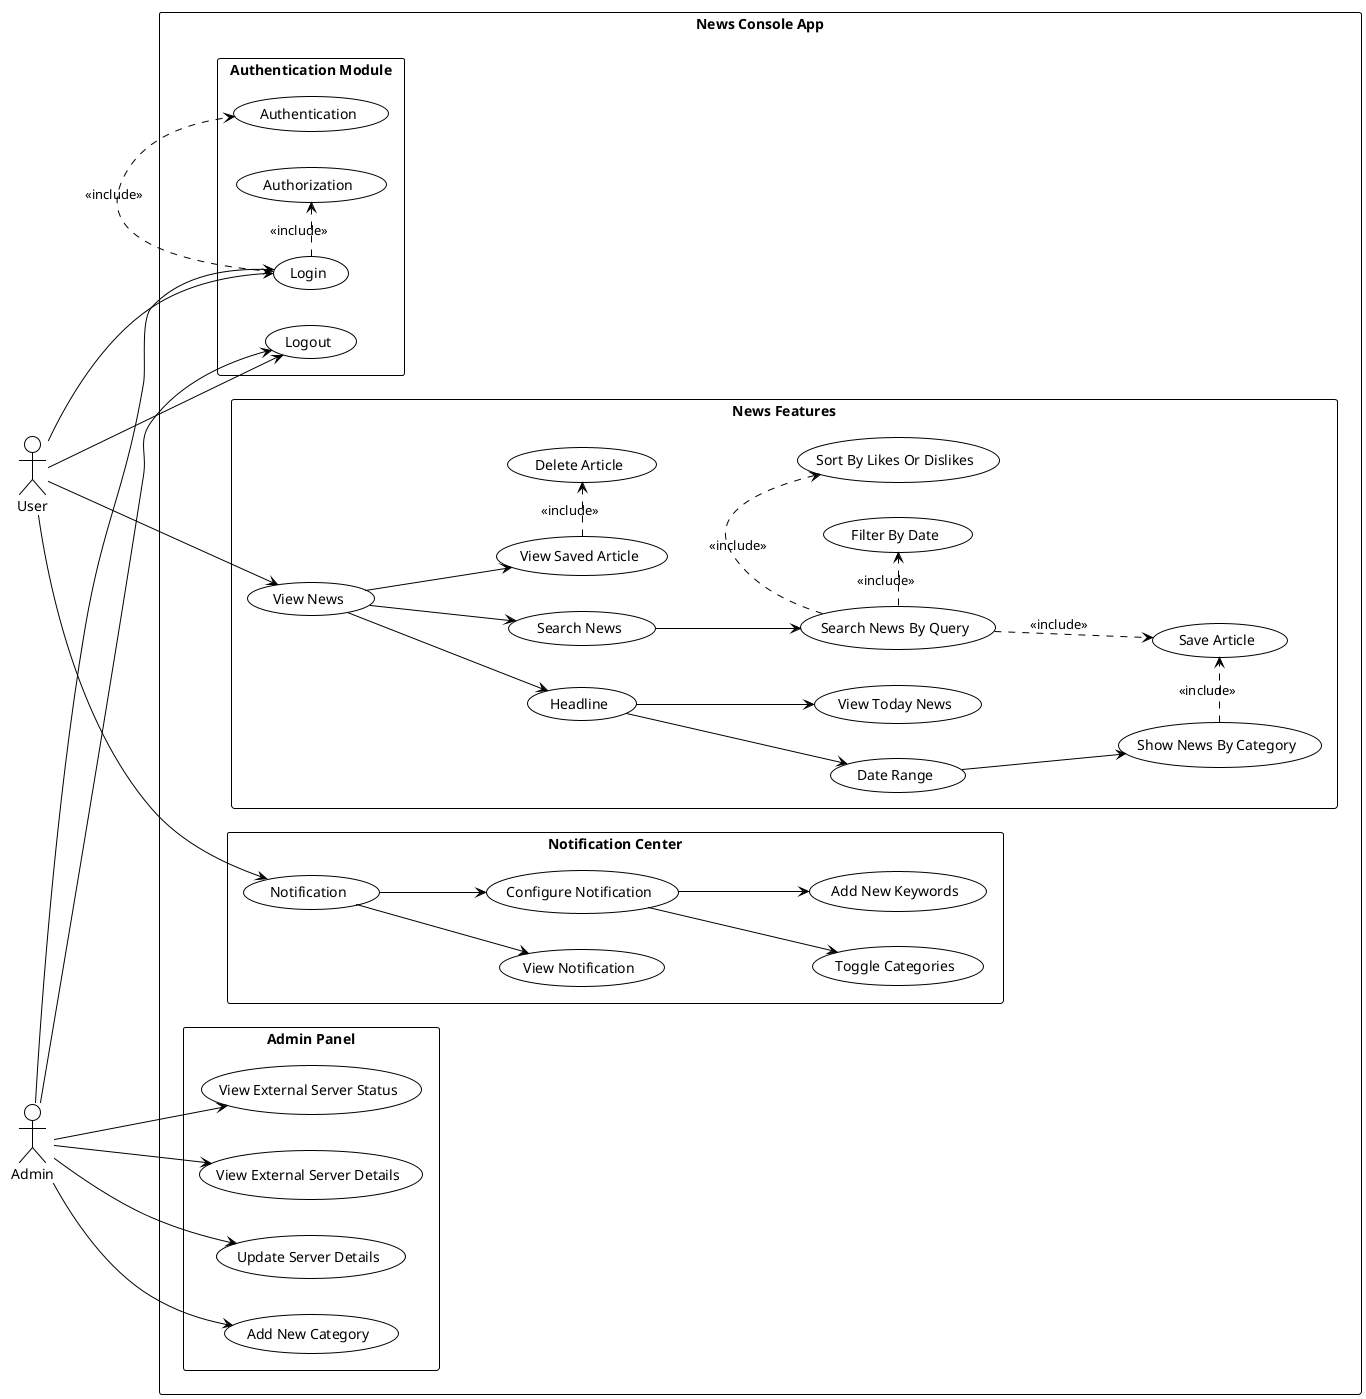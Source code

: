 @startuml
!theme plain
left to right direction

actor User
actor Admin

rectangle "News Console App" {
  
  rectangle "Authentication Module" {
    (Login)
    (Logout)
    (Authentication)
    (Authorization)
  }

  rectangle "News Features" {
    (View News)
    (Headline)
    (View Today News)
    (Date Range)
    (Show News By Category)
    (Search News)
    (Search News By Query)
    (Filter By Date)
    (Sort By Likes Or Dislikes)
    (Save Article)
    (View Saved Article)
    (Delete Article)
  }

  rectangle "Notification Center" {
    (Notification)
    (View Notification)
    (Configure Notification)
    (Toggle Categories)
    (Add New Keywords)
  }

  rectangle "Admin Panel" {
    (View External Server Status)
    (View External Server Details)
    (Update Server Details)
    (Add New Category)
  }
}

' User relations
User --> (Login)
User --> (Logout)
User --> (View News)
User --> (Notification)

(Login) .> (Authentication) : <<include>>
(Login) .> (Authorization) : <<include>>
(View Saved Article) .> (Delete Article) : <<include>>

(View News) --> (Headline)
(View News) --> (Search News)
(View News) --> (View Saved Article)
(Headline) --> (View Today News)
(Headline) --> (Date Range)
(Date Range) --> (Show News By Category)
(Notification) --> (View Notification)
(Notification) --> (Configure Notification)
(Configure Notification) --> (Toggle Categories)
(Configure Notification) --> (Add New Keywords)

(Search News) --> (Search News By Query)
(Search News By Query) .> (Filter By Date) : <<include>>
(Search News By Query) .> (Sort By Likes Or Dislikes) : <<include>>
(Search News By Query) .> (Save Article) : <<include>>
(Show News By Category) .> (Save Article) : <<include>>

' Admin relations
Admin --> (Login)
Admin --> (Logout)
Admin --> (View External Server Status)
Admin --> (View External Server Details)
Admin --> (Update Server Details)
Admin --> (Add New Category)

@enduml
